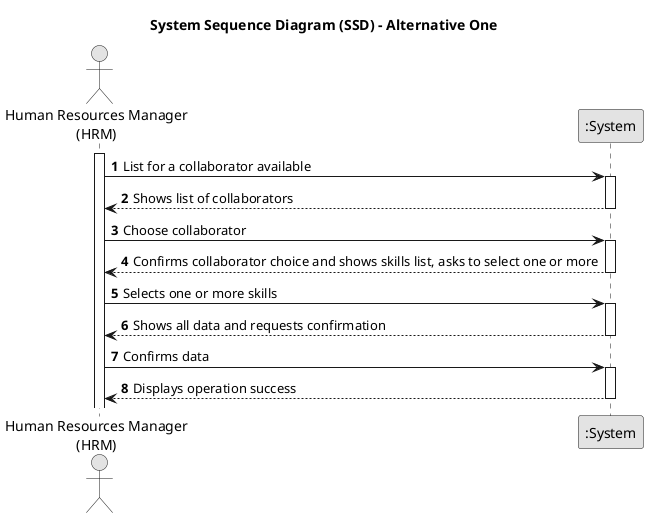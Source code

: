 @startuml
skinparam monochrome true
skinparam packageStyle rectangle
skinparam shadowing false

title System Sequence Diagram (SSD) - Alternative One

autonumber

actor "Human Resources Manager\n(HRM)" as Employee
participant ":System" as System

activate Employee

    Employee -> System : List for a collaborator available
    activate System

        System --> Employee : Shows list of collaborators
    deactivate System

    Employee -> System : Choose collaborator
    activate System

        System --> Employee : Confirms collaborator choice and shows skills list, asks to select one or more
    deactivate System

    Employee -> System : Selects one or more skills
    activate System

        System --> Employee : Shows all data and requests confirmation
    deactivate System

    Employee -> System : Confirms data
    activate System

        System --> Employee : Displays operation success
    deactivate System

@enduml